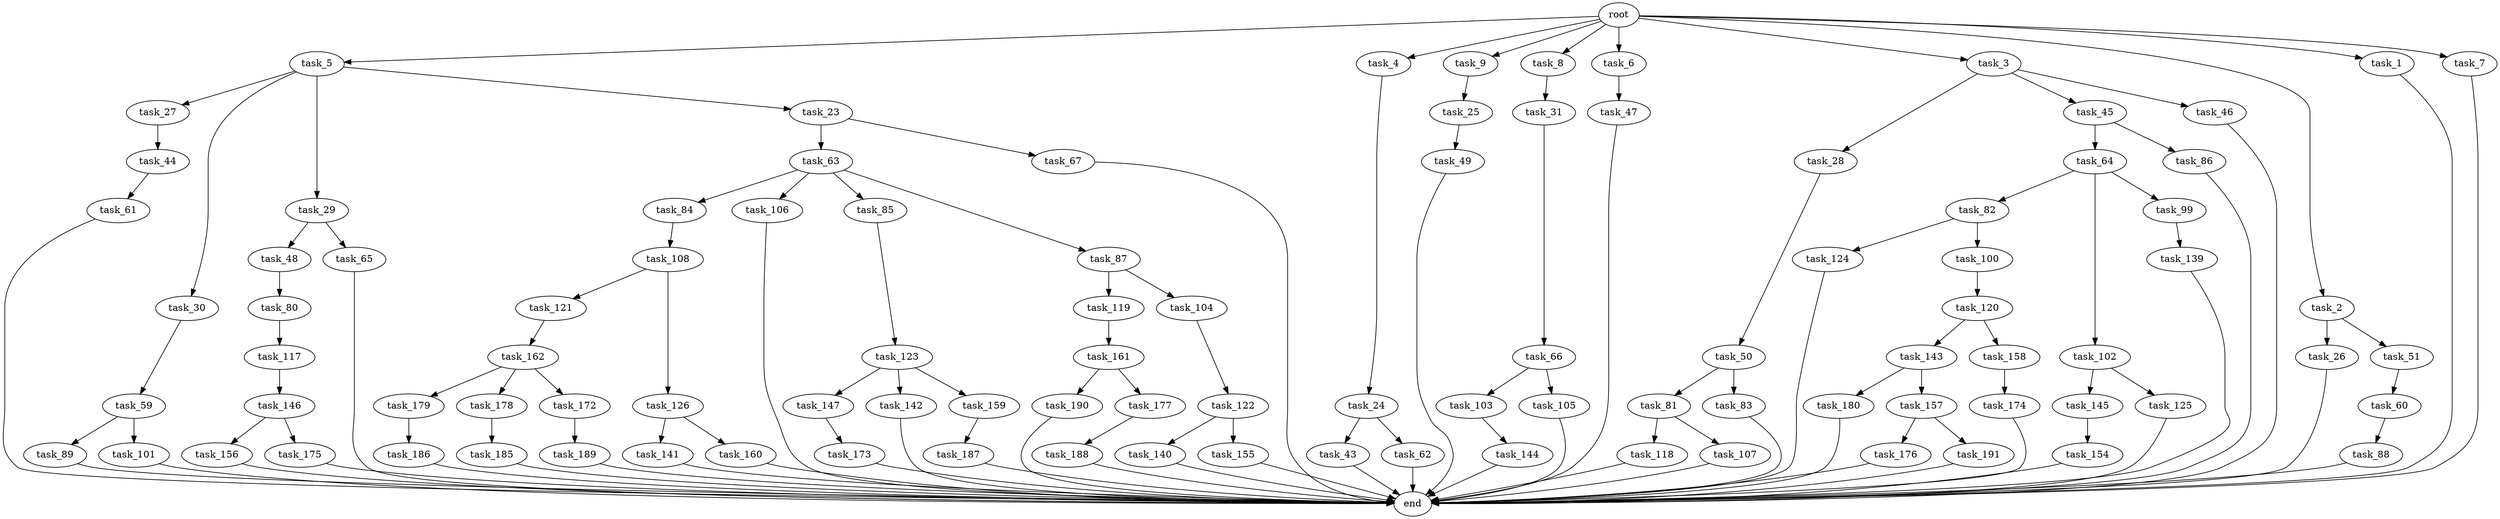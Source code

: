 digraph G {
  task_27 [size="343597383.680000"];
  task_117 [size="5497558138.880000"];
  task_119 [size="8589934592.000000"];
  task_185 [size="5497558138.880000"];
  task_187 [size="5497558138.880000"];
  task_66 [size="343597383.680000"];
  task_5 [size="10.240000"];
  task_4 [size="10.240000"];
  task_121 [size="4209067950.080000"];
  task_84 [size="2147483648.000000"];
  task_81 [size="3092376453.120000"];
  task_147 [size="8589934592.000000"];
  task_31 [size="4209067950.080000"];
  task_143 [size="8589934592.000000"];
  task_26 [size="4209067950.080000"];
  task_64 [size="773094113.280000"];
  task_103 [size="773094113.280000"];
  task_118 [size="3092376453.120000"];
  task_141 [size="6957847019.520000"];
  task_190 [size="4209067950.080000"];
  task_51 [size="4209067950.080000"];
  task_28 [size="4209067950.080000"];
  task_88 [size="773094113.280000"];
  task_82 [size="1374389534.720000"];
  task_9 [size="10.240000"];
  task_44 [size="6957847019.520000"];
  task_105 [size="773094113.280000"];
  task_142 [size="8589934592.000000"];
  task_186 [size="6957847019.520000"];
  task_102 [size="1374389534.720000"];
  root [size="0.000000"];
  task_8 [size="10.240000"];
  task_50 [size="6957847019.520000"];
  task_86 [size="773094113.280000"];
  task_160 [size="6957847019.520000"];
  task_179 [size="5497558138.880000"];
  task_80 [size="773094113.280000"];
  task_83 [size="3092376453.120000"];
  task_174 [size="773094113.280000"];
  task_60 [size="1374389534.720000"];
  task_188 [size="1374389534.720000"];
  task_140 [size="5497558138.880000"];
  task_158 [size="8589934592.000000"];
  task_24 [size="343597383.680000"];
  task_180 [size="1374389534.720000"];
  task_157 [size="1374389534.720000"];
  task_104 [size="8589934592.000000"];
  task_177 [size="4209067950.080000"];
  task_106 [size="2147483648.000000"];
  task_43 [size="5497558138.880000"];
  task_63 [size="343597383.680000"];
  task_6 [size="10.240000"];
  task_173 [size="343597383.680000"];
  task_3 [size="10.240000"];
  task_139 [size="6957847019.520000"];
  end [size="0.000000"];
  task_144 [size="5497558138.880000"];
  task_59 [size="4209067950.080000"];
  task_85 [size="2147483648.000000"];
  task_154 [size="3092376453.120000"];
  task_176 [size="2147483648.000000"];
  task_62 [size="5497558138.880000"];
  task_161 [size="1374389534.720000"];
  task_107 [size="3092376453.120000"];
  task_30 [size="343597383.680000"];
  task_48 [size="3092376453.120000"];
  task_108 [size="2147483648.000000"];
  task_45 [size="4209067950.080000"];
  task_46 [size="4209067950.080000"];
  task_124 [size="1374389534.720000"];
  task_99 [size="1374389534.720000"];
  task_145 [size="4209067950.080000"];
  task_125 [size="4209067950.080000"];
  task_162 [size="8589934592.000000"];
  task_2 [size="10.240000"];
  task_1 [size="10.240000"];
  task_25 [size="773094113.280000"];
  task_156 [size="773094113.280000"];
  task_146 [size="8589934592.000000"];
  task_29 [size="343597383.680000"];
  task_123 [size="4209067950.080000"];
  task_23 [size="343597383.680000"];
  task_87 [size="2147483648.000000"];
  task_122 [size="1374389534.720000"];
  task_178 [size="5497558138.880000"];
  task_126 [size="4209067950.080000"];
  task_120 [size="3092376453.120000"];
  task_155 [size="5497558138.880000"];
  task_65 [size="3092376453.120000"];
  task_67 [size="343597383.680000"];
  task_7 [size="10.240000"];
  task_172 [size="5497558138.880000"];
  task_189 [size="4209067950.080000"];
  task_49 [size="343597383.680000"];
  task_47 [size="773094113.280000"];
  task_100 [size="1374389534.720000"];
  task_191 [size="2147483648.000000"];
  task_89 [size="8589934592.000000"];
  task_61 [size="3092376453.120000"];
  task_101 [size="8589934592.000000"];
  task_159 [size="8589934592.000000"];
  task_175 [size="773094113.280000"];

  task_27 -> task_44 [size="679477248.000000"];
  task_117 -> task_146 [size="838860800.000000"];
  task_119 -> task_161 [size="134217728.000000"];
  task_185 -> end [size="1.000000"];
  task_187 -> end [size="1.000000"];
  task_66 -> task_103 [size="75497472.000000"];
  task_66 -> task_105 [size="75497472.000000"];
  task_5 -> task_30 [size="33554432.000000"];
  task_5 -> task_27 [size="33554432.000000"];
  task_5 -> task_29 [size="33554432.000000"];
  task_5 -> task_23 [size="33554432.000000"];
  task_4 -> task_24 [size="33554432.000000"];
  task_121 -> task_162 [size="838860800.000000"];
  task_84 -> task_108 [size="209715200.000000"];
  task_81 -> task_118 [size="301989888.000000"];
  task_81 -> task_107 [size="301989888.000000"];
  task_147 -> task_173 [size="33554432.000000"];
  task_31 -> task_66 [size="33554432.000000"];
  task_143 -> task_180 [size="134217728.000000"];
  task_143 -> task_157 [size="134217728.000000"];
  task_26 -> end [size="1.000000"];
  task_64 -> task_99 [size="134217728.000000"];
  task_64 -> task_102 [size="134217728.000000"];
  task_64 -> task_82 [size="134217728.000000"];
  task_103 -> task_144 [size="536870912.000000"];
  task_118 -> end [size="1.000000"];
  task_141 -> end [size="1.000000"];
  task_190 -> end [size="1.000000"];
  task_51 -> task_60 [size="134217728.000000"];
  task_28 -> task_50 [size="679477248.000000"];
  task_88 -> end [size="1.000000"];
  task_82 -> task_100 [size="134217728.000000"];
  task_82 -> task_124 [size="134217728.000000"];
  task_9 -> task_25 [size="75497472.000000"];
  task_44 -> task_61 [size="301989888.000000"];
  task_105 -> end [size="1.000000"];
  task_142 -> end [size="1.000000"];
  task_186 -> end [size="1.000000"];
  task_102 -> task_125 [size="411041792.000000"];
  task_102 -> task_145 [size="411041792.000000"];
  root -> task_8 [size="1.000000"];
  root -> task_2 [size="1.000000"];
  root -> task_5 [size="1.000000"];
  root -> task_4 [size="1.000000"];
  root -> task_9 [size="1.000000"];
  root -> task_1 [size="1.000000"];
  root -> task_7 [size="1.000000"];
  root -> task_6 [size="1.000000"];
  root -> task_3 [size="1.000000"];
  task_8 -> task_31 [size="411041792.000000"];
  task_50 -> task_83 [size="301989888.000000"];
  task_50 -> task_81 [size="301989888.000000"];
  task_86 -> end [size="1.000000"];
  task_160 -> end [size="1.000000"];
  task_179 -> task_186 [size="679477248.000000"];
  task_80 -> task_117 [size="536870912.000000"];
  task_83 -> end [size="1.000000"];
  task_174 -> end [size="1.000000"];
  task_60 -> task_88 [size="75497472.000000"];
  task_188 -> end [size="1.000000"];
  task_140 -> end [size="1.000000"];
  task_158 -> task_174 [size="75497472.000000"];
  task_24 -> task_62 [size="536870912.000000"];
  task_24 -> task_43 [size="536870912.000000"];
  task_180 -> end [size="1.000000"];
  task_157 -> task_176 [size="209715200.000000"];
  task_157 -> task_191 [size="209715200.000000"];
  task_104 -> task_122 [size="134217728.000000"];
  task_177 -> task_188 [size="134217728.000000"];
  task_106 -> end [size="1.000000"];
  task_43 -> end [size="1.000000"];
  task_63 -> task_84 [size="209715200.000000"];
  task_63 -> task_85 [size="209715200.000000"];
  task_63 -> task_106 [size="209715200.000000"];
  task_63 -> task_87 [size="209715200.000000"];
  task_6 -> task_47 [size="75497472.000000"];
  task_173 -> end [size="1.000000"];
  task_3 -> task_45 [size="411041792.000000"];
  task_3 -> task_46 [size="411041792.000000"];
  task_3 -> task_28 [size="411041792.000000"];
  task_139 -> end [size="1.000000"];
  task_144 -> end [size="1.000000"];
  task_59 -> task_89 [size="838860800.000000"];
  task_59 -> task_101 [size="838860800.000000"];
  task_85 -> task_123 [size="411041792.000000"];
  task_154 -> end [size="1.000000"];
  task_176 -> end [size="1.000000"];
  task_62 -> end [size="1.000000"];
  task_161 -> task_190 [size="411041792.000000"];
  task_161 -> task_177 [size="411041792.000000"];
  task_107 -> end [size="1.000000"];
  task_30 -> task_59 [size="411041792.000000"];
  task_48 -> task_80 [size="75497472.000000"];
  task_108 -> task_121 [size="411041792.000000"];
  task_108 -> task_126 [size="411041792.000000"];
  task_45 -> task_86 [size="75497472.000000"];
  task_45 -> task_64 [size="75497472.000000"];
  task_46 -> end [size="1.000000"];
  task_124 -> end [size="1.000000"];
  task_99 -> task_139 [size="679477248.000000"];
  task_145 -> task_154 [size="301989888.000000"];
  task_125 -> end [size="1.000000"];
  task_162 -> task_172 [size="536870912.000000"];
  task_162 -> task_179 [size="536870912.000000"];
  task_162 -> task_178 [size="536870912.000000"];
  task_2 -> task_51 [size="411041792.000000"];
  task_2 -> task_26 [size="411041792.000000"];
  task_1 -> end [size="1.000000"];
  task_25 -> task_49 [size="33554432.000000"];
  task_156 -> end [size="1.000000"];
  task_146 -> task_156 [size="75497472.000000"];
  task_146 -> task_175 [size="75497472.000000"];
  task_29 -> task_65 [size="301989888.000000"];
  task_29 -> task_48 [size="301989888.000000"];
  task_123 -> task_142 [size="838860800.000000"];
  task_123 -> task_159 [size="838860800.000000"];
  task_123 -> task_147 [size="838860800.000000"];
  task_23 -> task_63 [size="33554432.000000"];
  task_23 -> task_67 [size="33554432.000000"];
  task_87 -> task_104 [size="838860800.000000"];
  task_87 -> task_119 [size="838860800.000000"];
  task_122 -> task_140 [size="536870912.000000"];
  task_122 -> task_155 [size="536870912.000000"];
  task_178 -> task_185 [size="536870912.000000"];
  task_126 -> task_141 [size="679477248.000000"];
  task_126 -> task_160 [size="679477248.000000"];
  task_120 -> task_158 [size="838860800.000000"];
  task_120 -> task_143 [size="838860800.000000"];
  task_155 -> end [size="1.000000"];
  task_65 -> end [size="1.000000"];
  task_67 -> end [size="1.000000"];
  task_7 -> end [size="1.000000"];
  task_172 -> task_189 [size="411041792.000000"];
  task_189 -> end [size="1.000000"];
  task_49 -> end [size="1.000000"];
  task_47 -> end [size="1.000000"];
  task_100 -> task_120 [size="301989888.000000"];
  task_191 -> end [size="1.000000"];
  task_89 -> end [size="1.000000"];
  task_61 -> end [size="1.000000"];
  task_101 -> end [size="1.000000"];
  task_159 -> task_187 [size="536870912.000000"];
  task_175 -> end [size="1.000000"];
}
